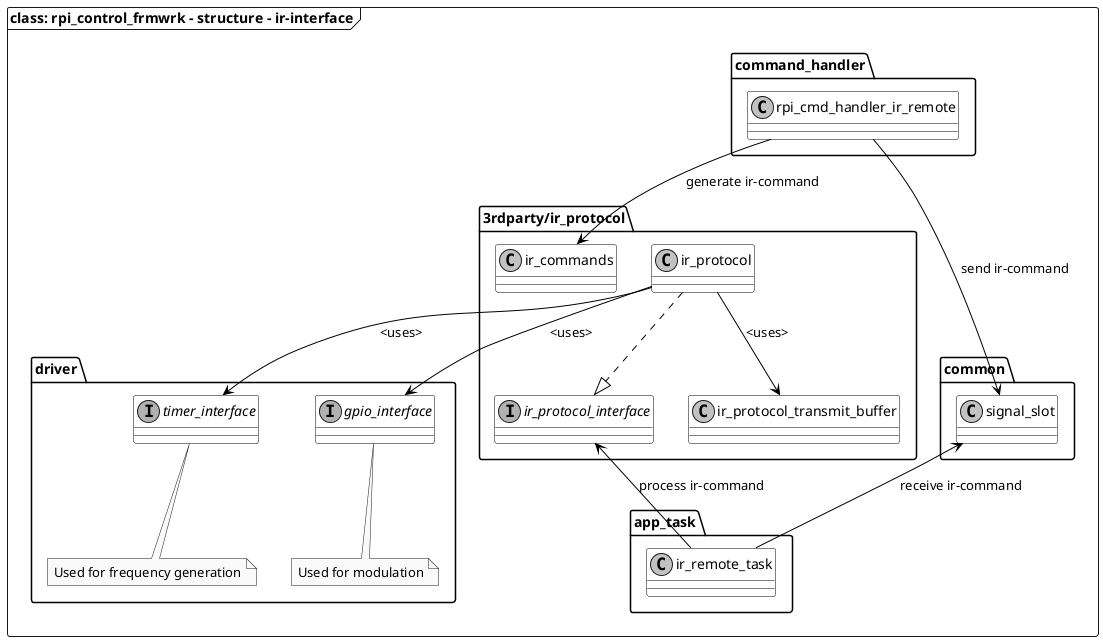 @startuml rpi_control_frmwrk_diagram_class_ir_interface

skinparam monochrome true
'skinparam linetype ortho
'skinparam style strictuml

skinparam class {
    BackgroundColor White
    ArrowColor Black
    BorderColor Black
    BackgroundColor<<Foo>> Wheat
    BorderColor<<Foo>> Tomato
}

'mainframe class: rpi_control_frmwrk - structure - ir-interface

frame "class: rpi_control_frmwrk - structure - ir-interface" {

    folder "command_handler" {
        class rpi_cmd_handler_ir_remote {

        }
    }

    folder "driver" {
        interface timer_interface {

        }
        note bottom
        Used for frequency generation
        end note

        interface gpio_interface {

        }
        note bottom
        Used for modulation
        end note
    }

    folder "3rdparty/ir_protocol" {
        class ir_protocol {

        }

        class ir_commands {

        }

        class ir_protocol_transmit_buffer {

        }

        interface ir_protocol_interface {

        }

        ir_protocol --> ir_protocol_transmit_buffer : <uses>
    }

    folder "app_task" {
        class ir_remote_task {

        }
    }

    folder "common" {
        class signal_slot {

        }
    }

    ir_protocol ..|> ir_protocol_interface
    ir_protocol --> timer_interface : <uses>
    ir_protocol --> gpio_interface : <uses>

    rpi_cmd_handler_ir_remote -down-> ir_commands : generate ir-command
    rpi_cmd_handler_ir_remote -down-> signal_slot : send ir-command

    ir_remote_task -up-> ir_protocol_interface : process ir-command
    ir_remote_task -up-> signal_slot : receive ir-command

}

@enduml
